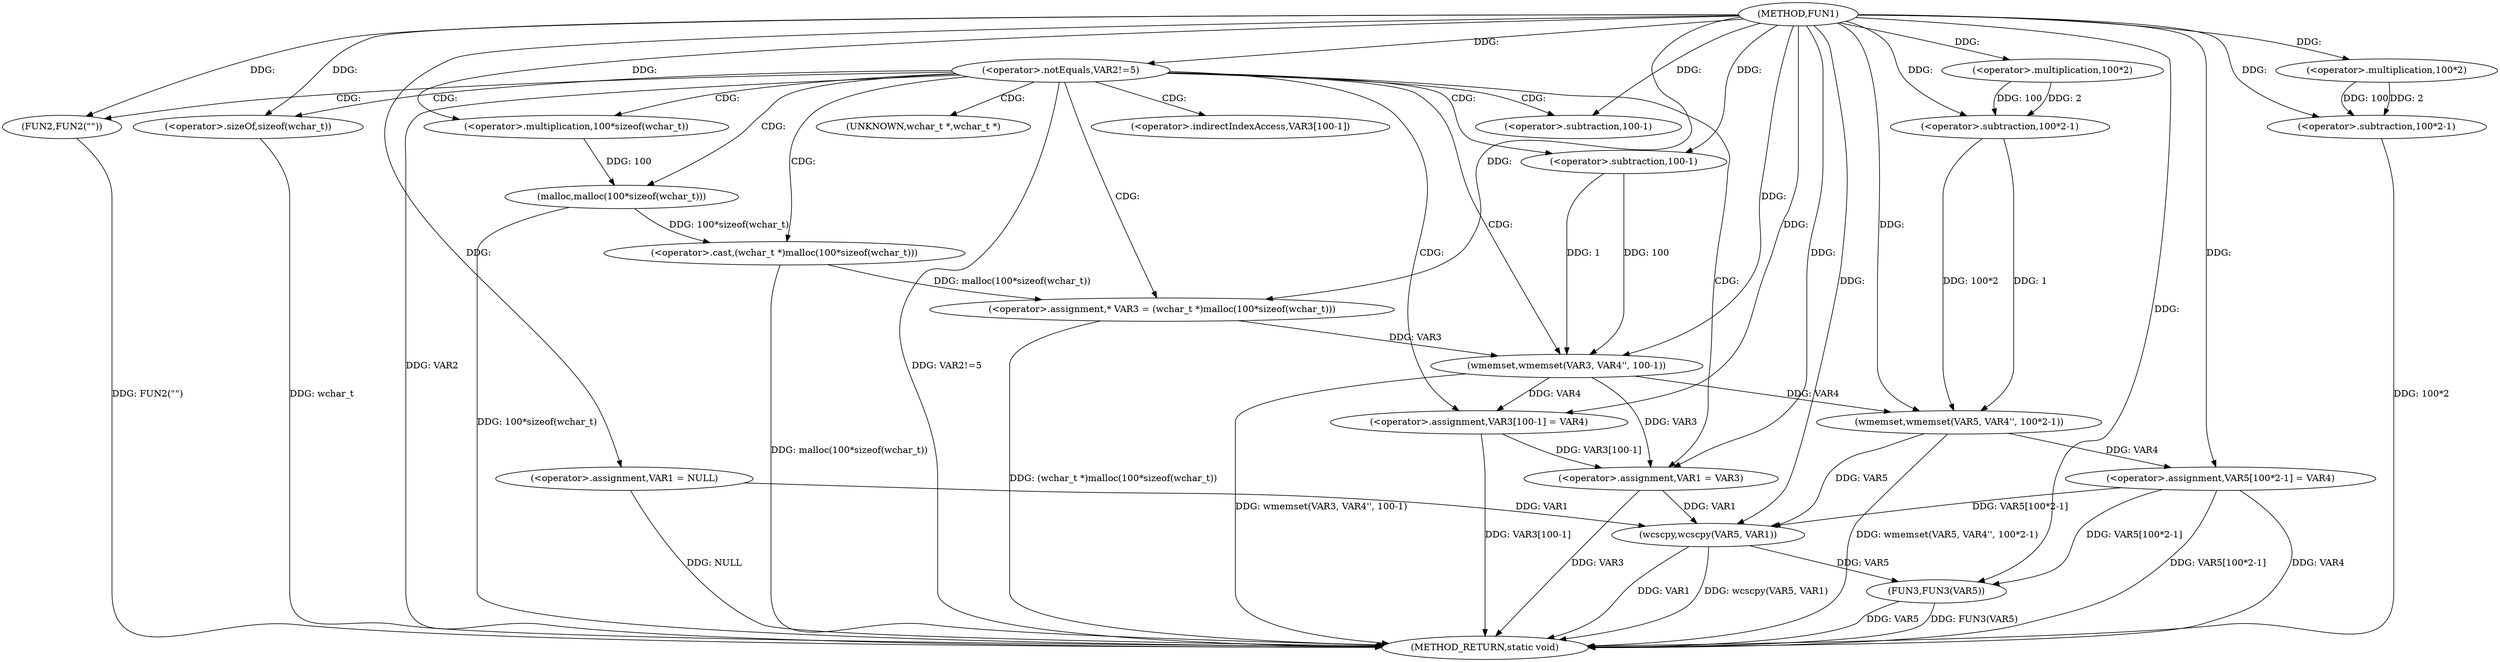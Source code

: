 digraph FUN1 {  
"1000100" [label = "(METHOD,FUN1)" ]
"1000166" [label = "(METHOD_RETURN,static void)" ]
"1000103" [label = "(<operator>.assignment,VAR1 = NULL)" ]
"1000107" [label = "(<operator>.notEquals,VAR2!=5)" ]
"1000111" [label = "(FUN2,FUN2(\"\"))" ]
"1000117" [label = "(<operator>.assignment,* VAR3 = (wchar_t *)malloc(100*sizeof(wchar_t)))" ]
"1000119" [label = "(<operator>.cast,(wchar_t *)malloc(100*sizeof(wchar_t)))" ]
"1000121" [label = "(malloc,malloc(100*sizeof(wchar_t)))" ]
"1000122" [label = "(<operator>.multiplication,100*sizeof(wchar_t))" ]
"1000124" [label = "(<operator>.sizeOf,sizeof(wchar_t))" ]
"1000126" [label = "(wmemset,wmemset(VAR3, VAR4'', 100-1))" ]
"1000129" [label = "(<operator>.subtraction,100-1)" ]
"1000132" [label = "(<operator>.assignment,VAR3[100-1] = VAR4)" ]
"1000135" [label = "(<operator>.subtraction,100-1)" ]
"1000139" [label = "(<operator>.assignment,VAR1 = VAR3)" ]
"1000144" [label = "(wmemset,wmemset(VAR5, VAR4'', 100*2-1))" ]
"1000147" [label = "(<operator>.subtraction,100*2-1)" ]
"1000148" [label = "(<operator>.multiplication,100*2)" ]
"1000152" [label = "(<operator>.assignment,VAR5[100*2-1] = VAR4)" ]
"1000155" [label = "(<operator>.subtraction,100*2-1)" ]
"1000156" [label = "(<operator>.multiplication,100*2)" ]
"1000161" [label = "(wcscpy,wcscpy(VAR5, VAR1))" ]
"1000164" [label = "(FUN3,FUN3(VAR5))" ]
"1000120" [label = "(UNKNOWN,wchar_t *,wchar_t *)" ]
"1000133" [label = "(<operator>.indirectIndexAccess,VAR3[100-1])" ]
  "1000124" -> "1000166"  [ label = "DDG: wchar_t"] 
  "1000107" -> "1000166"  [ label = "DDG: VAR2"] 
  "1000107" -> "1000166"  [ label = "DDG: VAR2!=5"] 
  "1000103" -> "1000166"  [ label = "DDG: NULL"] 
  "1000152" -> "1000166"  [ label = "DDG: VAR4"] 
  "1000119" -> "1000166"  [ label = "DDG: malloc(100*sizeof(wchar_t))"] 
  "1000152" -> "1000166"  [ label = "DDG: VAR5[100*2-1]"] 
  "1000132" -> "1000166"  [ label = "DDG: VAR3[100-1]"] 
  "1000121" -> "1000166"  [ label = "DDG: 100*sizeof(wchar_t)"] 
  "1000155" -> "1000166"  [ label = "DDG: 100*2"] 
  "1000117" -> "1000166"  [ label = "DDG: (wchar_t *)malloc(100*sizeof(wchar_t))"] 
  "1000161" -> "1000166"  [ label = "DDG: VAR1"] 
  "1000164" -> "1000166"  [ label = "DDG: FUN3(VAR5)"] 
  "1000126" -> "1000166"  [ label = "DDG: wmemset(VAR3, VAR4'', 100-1)"] 
  "1000139" -> "1000166"  [ label = "DDG: VAR3"] 
  "1000144" -> "1000166"  [ label = "DDG: wmemset(VAR5, VAR4'', 100*2-1)"] 
  "1000111" -> "1000166"  [ label = "DDG: FUN2(\"\")"] 
  "1000161" -> "1000166"  [ label = "DDG: wcscpy(VAR5, VAR1)"] 
  "1000164" -> "1000166"  [ label = "DDG: VAR5"] 
  "1000100" -> "1000103"  [ label = "DDG: "] 
  "1000100" -> "1000107"  [ label = "DDG: "] 
  "1000100" -> "1000111"  [ label = "DDG: "] 
  "1000119" -> "1000117"  [ label = "DDG: malloc(100*sizeof(wchar_t))"] 
  "1000100" -> "1000117"  [ label = "DDG: "] 
  "1000121" -> "1000119"  [ label = "DDG: 100*sizeof(wchar_t)"] 
  "1000122" -> "1000121"  [ label = "DDG: 100"] 
  "1000100" -> "1000122"  [ label = "DDG: "] 
  "1000100" -> "1000124"  [ label = "DDG: "] 
  "1000117" -> "1000126"  [ label = "DDG: VAR3"] 
  "1000100" -> "1000126"  [ label = "DDG: "] 
  "1000129" -> "1000126"  [ label = "DDG: 100"] 
  "1000129" -> "1000126"  [ label = "DDG: 1"] 
  "1000100" -> "1000129"  [ label = "DDG: "] 
  "1000126" -> "1000132"  [ label = "DDG: VAR4"] 
  "1000100" -> "1000132"  [ label = "DDG: "] 
  "1000100" -> "1000135"  [ label = "DDG: "] 
  "1000126" -> "1000139"  [ label = "DDG: VAR3"] 
  "1000132" -> "1000139"  [ label = "DDG: VAR3[100-1]"] 
  "1000100" -> "1000139"  [ label = "DDG: "] 
  "1000100" -> "1000144"  [ label = "DDG: "] 
  "1000126" -> "1000144"  [ label = "DDG: VAR4"] 
  "1000147" -> "1000144"  [ label = "DDG: 100*2"] 
  "1000147" -> "1000144"  [ label = "DDG: 1"] 
  "1000148" -> "1000147"  [ label = "DDG: 100"] 
  "1000148" -> "1000147"  [ label = "DDG: 2"] 
  "1000100" -> "1000148"  [ label = "DDG: "] 
  "1000100" -> "1000147"  [ label = "DDG: "] 
  "1000144" -> "1000152"  [ label = "DDG: VAR4"] 
  "1000100" -> "1000152"  [ label = "DDG: "] 
  "1000156" -> "1000155"  [ label = "DDG: 100"] 
  "1000156" -> "1000155"  [ label = "DDG: 2"] 
  "1000100" -> "1000156"  [ label = "DDG: "] 
  "1000100" -> "1000155"  [ label = "DDG: "] 
  "1000152" -> "1000161"  [ label = "DDG: VAR5[100*2-1]"] 
  "1000144" -> "1000161"  [ label = "DDG: VAR5"] 
  "1000100" -> "1000161"  [ label = "DDG: "] 
  "1000103" -> "1000161"  [ label = "DDG: VAR1"] 
  "1000139" -> "1000161"  [ label = "DDG: VAR1"] 
  "1000152" -> "1000164"  [ label = "DDG: VAR5[100*2-1]"] 
  "1000161" -> "1000164"  [ label = "DDG: VAR5"] 
  "1000100" -> "1000164"  [ label = "DDG: "] 
  "1000107" -> "1000121"  [ label = "CDG: "] 
  "1000107" -> "1000120"  [ label = "CDG: "] 
  "1000107" -> "1000117"  [ label = "CDG: "] 
  "1000107" -> "1000111"  [ label = "CDG: "] 
  "1000107" -> "1000126"  [ label = "CDG: "] 
  "1000107" -> "1000132"  [ label = "CDG: "] 
  "1000107" -> "1000129"  [ label = "CDG: "] 
  "1000107" -> "1000124"  [ label = "CDG: "] 
  "1000107" -> "1000119"  [ label = "CDG: "] 
  "1000107" -> "1000139"  [ label = "CDG: "] 
  "1000107" -> "1000135"  [ label = "CDG: "] 
  "1000107" -> "1000133"  [ label = "CDG: "] 
  "1000107" -> "1000122"  [ label = "CDG: "] 
}
